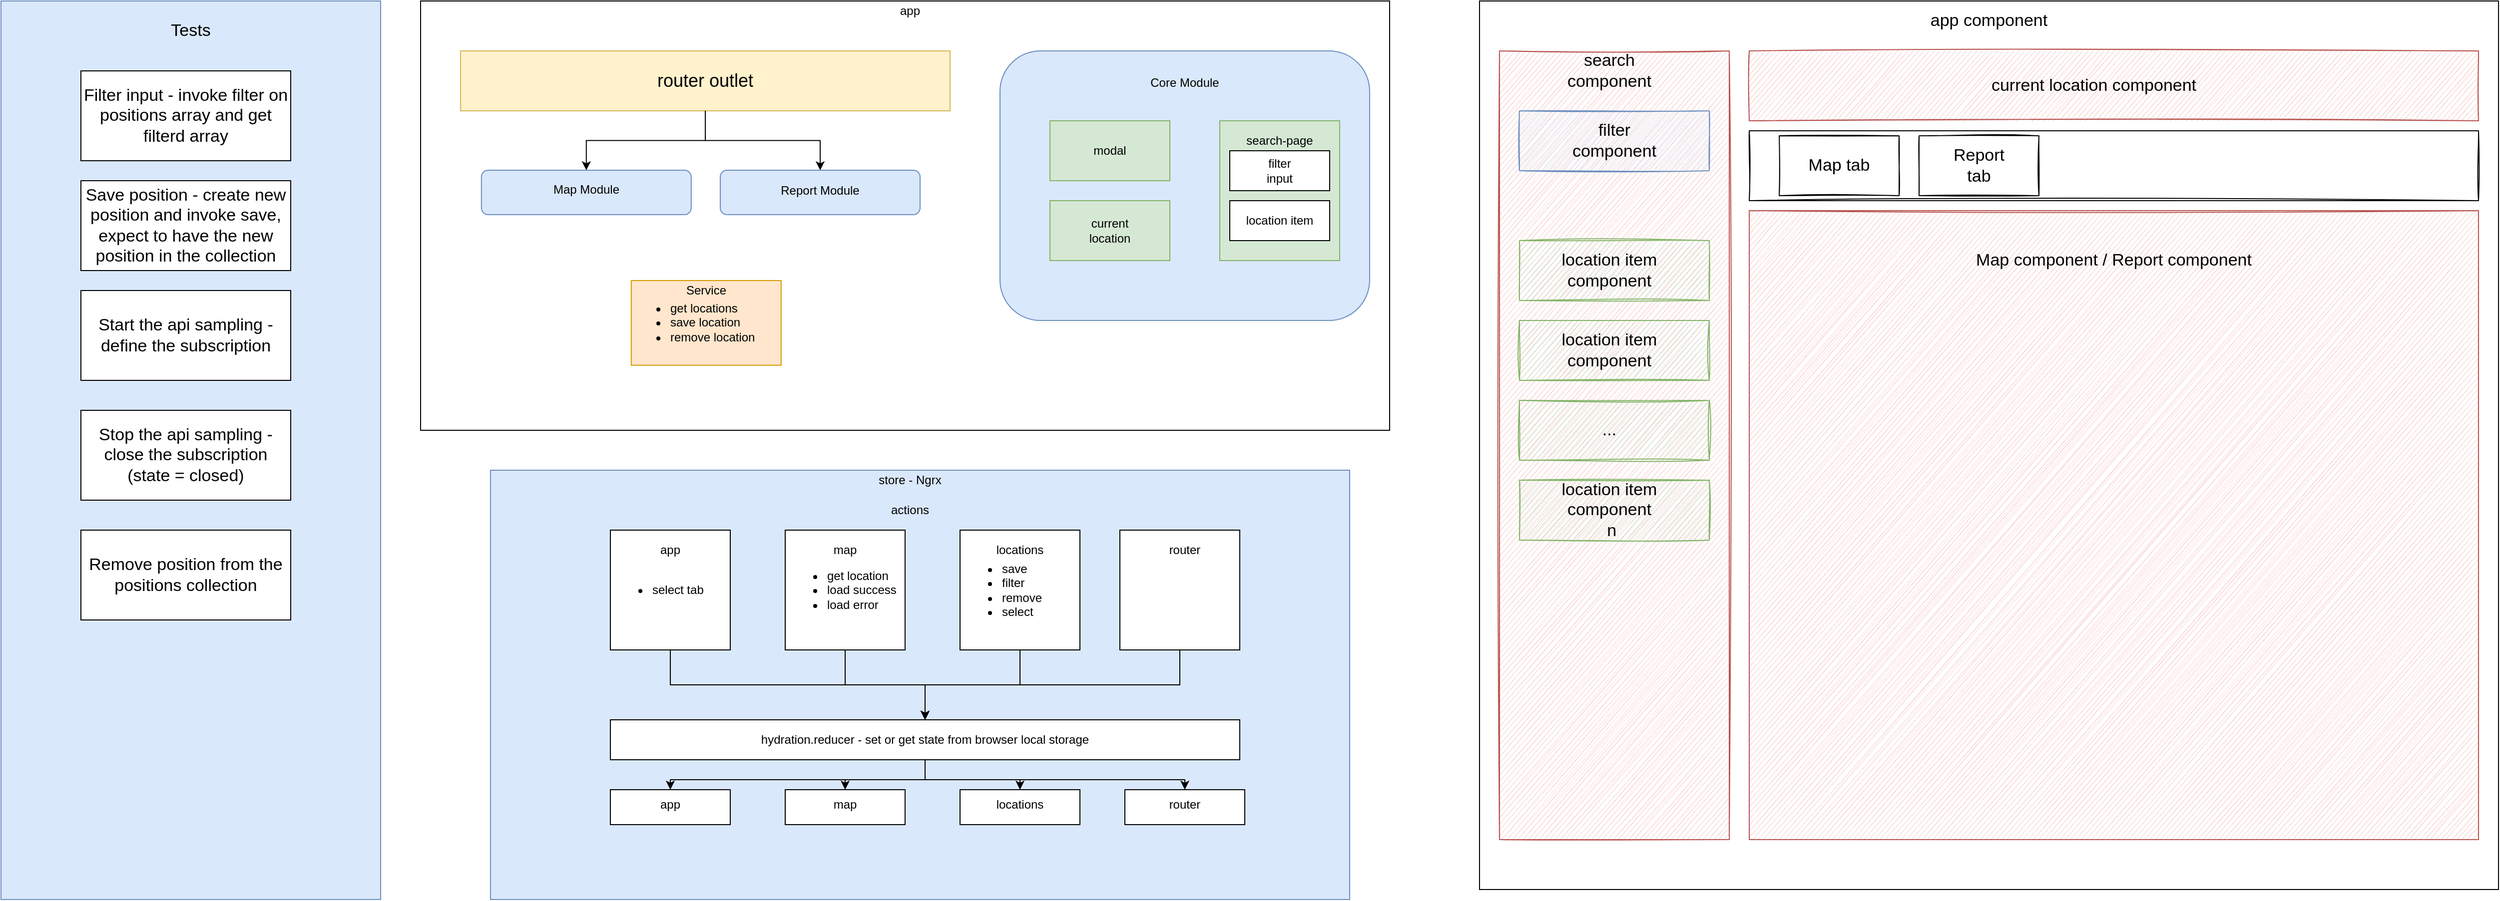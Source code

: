 <mxfile version="14.9.3" type="device"><diagram id="7IDnAE1AE5_DIvzTjNHR" name="Page-1"><mxGraphModel dx="2272" dy="762" grid="1" gridSize="10" guides="1" tooltips="1" connect="1" arrows="1" fold="1" page="1" pageScale="1" pageWidth="850" pageHeight="1100" math="0" shadow="0"><root><mxCell id="0"/><mxCell id="1" parent="0"/><mxCell id="HLIPiW0Z9GsjGsHsmknj-67" value="" style="rounded=0;whiteSpace=wrap;html=1;" parent="1" vertex="1"><mxGeometry x="-400" y="80" width="970" height="430" as="geometry"/></mxCell><mxCell id="HLIPiW0Z9GsjGsHsmknj-5" value="" style="group;" parent="1" vertex="1" connectable="0"><mxGeometry x="-349.09" y="250" width="480" height="220" as="geometry"/></mxCell><mxCell id="HLIPiW0Z9GsjGsHsmknj-15" value="" style="group" parent="HLIPiW0Z9GsjGsHsmknj-5" vertex="1" connectable="0"><mxGeometry x="-10" y="-4.882" width="490" height="224.882" as="geometry"/></mxCell><mxCell id="HLIPiW0Z9GsjGsHsmknj-6" value="" style="group;" parent="HLIPiW0Z9GsjGsHsmknj-15" vertex="1" connectable="0"><mxGeometry x="259.09" y="4.438" width="200" height="44.386" as="geometry"/></mxCell><mxCell id="HLIPiW0Z9GsjGsHsmknj-7" value="" style="rounded=1;whiteSpace=wrap;html=1;fillColor=#dae8fc;strokeColor=#6c8ebf;" parent="HLIPiW0Z9GsjGsHsmknj-6" vertex="1"><mxGeometry width="200" height="44.386" as="geometry"/></mxCell><mxCell id="HLIPiW0Z9GsjGsHsmknj-8" value="Report Module" style="text;html=1;strokeColor=none;fillColor=none;align=center;verticalAlign=middle;whiteSpace=wrap;rounded=0;" parent="HLIPiW0Z9GsjGsHsmknj-6" vertex="1"><mxGeometry x="50" y="17.533" width="100" height="5.549" as="geometry"/></mxCell><mxCell id="HLIPiW0Z9GsjGsHsmknj-14" value="" style="group" parent="HLIPiW0Z9GsjGsHsmknj-15" vertex="1" connectable="0"><mxGeometry x="20" y="4.438" width="210" height="44.386" as="geometry"/></mxCell><mxCell id="HLIPiW0Z9GsjGsHsmknj-3" value="" style="rounded=1;whiteSpace=wrap;html=1;fillColor=#dae8fc;strokeColor=#6c8ebf;" parent="HLIPiW0Z9GsjGsHsmknj-14" vertex="1"><mxGeometry y="0.0" width="210" height="44.386" as="geometry"/></mxCell><mxCell id="HLIPiW0Z9GsjGsHsmknj-4" value="Map Module" style="text;html=1;strokeColor=none;fillColor=none;align=center;verticalAlign=middle;whiteSpace=wrap;rounded=0;" parent="HLIPiW0Z9GsjGsHsmknj-14" vertex="1"><mxGeometry x="62" y="17.533" width="86" height="4.035" as="geometry"/></mxCell><mxCell id="HLIPiW0Z9GsjGsHsmknj-21" style="edgeStyle=orthogonalEdgeStyle;rounded=0;orthogonalLoop=1;jettySize=auto;html=1;exitX=0.5;exitY=1;exitDx=0;exitDy=0;" parent="HLIPiW0Z9GsjGsHsmknj-14" source="HLIPiW0Z9GsjGsHsmknj-3" target="HLIPiW0Z9GsjGsHsmknj-3" edge="1"><mxGeometry relative="1" as="geometry"/></mxCell><mxCell id="1PiOUQ-YnvjoG-aGpR5z-5" value="" style="group" vertex="1" connectable="0" parent="HLIPiW0Z9GsjGsHsmknj-15"><mxGeometry x="167.5" y="114.88" width="155.0" height="84.88" as="geometry"/></mxCell><mxCell id="1PiOUQ-YnvjoG-aGpR5z-1" value="" style="rounded=0;whiteSpace=wrap;html=1;fillColor=#ffe6cc;strokeColor=#d79b00;" vertex="1" parent="1PiOUQ-YnvjoG-aGpR5z-5"><mxGeometry x="2.5" width="150" height="84.88" as="geometry"/></mxCell><mxCell id="1PiOUQ-YnvjoG-aGpR5z-2" value="Service" style="text;html=1;strokeColor=none;fillColor=none;align=center;verticalAlign=middle;whiteSpace=wrap;rounded=0;" vertex="1" parent="1PiOUQ-YnvjoG-aGpR5z-5"><mxGeometry x="57.5" y="0.002" width="40" height="20" as="geometry"/></mxCell><mxCell id="1PiOUQ-YnvjoG-aGpR5z-4" value="&lt;ul&gt;&lt;li&gt;get locations&lt;/li&gt;&lt;li&gt;save location&lt;/li&gt;&lt;li&gt;remove location&lt;/li&gt;&lt;/ul&gt;" style="text;html=1;strokeColor=none;fillColor=none;align=left;verticalAlign=middle;whiteSpace=wrap;rounded=0;" vertex="1" parent="1PiOUQ-YnvjoG-aGpR5z-5"><mxGeometry y="32.442" width="155" height="20" as="geometry"/></mxCell><mxCell id="HLIPiW0Z9GsjGsHsmknj-2" value="app" style="text;html=1;strokeColor=none;fillColor=none;align=center;verticalAlign=middle;whiteSpace=wrap;rounded=0;" parent="1" vertex="1"><mxGeometry x="70" y="80" width="40" height="20" as="geometry"/></mxCell><mxCell id="HLIPiW0Z9GsjGsHsmknj-9" value="" style="group" parent="1" vertex="1" connectable="0"><mxGeometry x="280" y="140" width="260" height="530" as="geometry"/></mxCell><mxCell id="HLIPiW0Z9GsjGsHsmknj-10" value="" style="rounded=1;whiteSpace=wrap;html=1;fillColor=#dae8fc;strokeColor=#6c8ebf;" parent="HLIPiW0Z9GsjGsHsmknj-9" vertex="1"><mxGeometry x="-100" y="-10" width="370" height="270" as="geometry"/></mxCell><mxCell id="HLIPiW0Z9GsjGsHsmknj-11" value="Core Module" style="text;html=1;strokeColor=none;fillColor=none;align=center;verticalAlign=middle;whiteSpace=wrap;rounded=0;" parent="HLIPiW0Z9GsjGsHsmknj-9" vertex="1"><mxGeometry x="25" width="120" height="44.17" as="geometry"/></mxCell><mxCell id="HLIPiW0Z9GsjGsHsmknj-22" value="" style="rounded=0;whiteSpace=wrap;html=1;fillColor=#d5e8d4;strokeColor=#82b366;" parent="HLIPiW0Z9GsjGsHsmknj-9" vertex="1"><mxGeometry x="120" y="60" width="120" height="140" as="geometry"/></mxCell><mxCell id="HLIPiW0Z9GsjGsHsmknj-23" value="search-page" style="text;html=1;strokeColor=none;fillColor=none;align=center;verticalAlign=middle;whiteSpace=wrap;rounded=0;" parent="HLIPiW0Z9GsjGsHsmknj-9" vertex="1"><mxGeometry x="145" y="70" width="70" height="20" as="geometry"/></mxCell><mxCell id="HLIPiW0Z9GsjGsHsmknj-26" value="" style="group" parent="HLIPiW0Z9GsjGsHsmknj-9" vertex="1" connectable="0"><mxGeometry x="130" y="90" width="100" height="40" as="geometry"/></mxCell><mxCell id="HLIPiW0Z9GsjGsHsmknj-24" value="" style="rounded=0;whiteSpace=wrap;html=1;" parent="HLIPiW0Z9GsjGsHsmknj-26" vertex="1"><mxGeometry width="100" height="40" as="geometry"/></mxCell><mxCell id="HLIPiW0Z9GsjGsHsmknj-25" value="filter input" style="text;html=1;strokeColor=none;fillColor=none;align=center;verticalAlign=middle;whiteSpace=wrap;rounded=0;" parent="HLIPiW0Z9GsjGsHsmknj-26" vertex="1"><mxGeometry x="30" y="10" width="40" height="20" as="geometry"/></mxCell><mxCell id="HLIPiW0Z9GsjGsHsmknj-27" value="" style="group" parent="HLIPiW0Z9GsjGsHsmknj-9" vertex="1" connectable="0"><mxGeometry x="130" y="140" width="100" height="40" as="geometry"/></mxCell><mxCell id="HLIPiW0Z9GsjGsHsmknj-28" value="" style="rounded=0;whiteSpace=wrap;html=1;" parent="HLIPiW0Z9GsjGsHsmknj-27" vertex="1"><mxGeometry width="100" height="40" as="geometry"/></mxCell><mxCell id="HLIPiW0Z9GsjGsHsmknj-29" value="location item" style="text;html=1;strokeColor=none;fillColor=none;align=center;verticalAlign=middle;whiteSpace=wrap;rounded=0;" parent="HLIPiW0Z9GsjGsHsmknj-27" vertex="1"><mxGeometry x="10" y="10" width="80" height="20" as="geometry"/></mxCell><mxCell id="HLIPiW0Z9GsjGsHsmknj-31" value="" style="rounded=0;whiteSpace=wrap;html=1;fillColor=#d5e8d4;strokeColor=#82b366;" parent="HLIPiW0Z9GsjGsHsmknj-9" vertex="1"><mxGeometry x="-50" y="60" width="120" height="60" as="geometry"/></mxCell><mxCell id="HLIPiW0Z9GsjGsHsmknj-32" value="modal" style="text;html=1;strokeColor=none;fillColor=none;align=center;verticalAlign=middle;whiteSpace=wrap;rounded=0;" parent="HLIPiW0Z9GsjGsHsmknj-9" vertex="1"><mxGeometry x="-10" y="80" width="40" height="20" as="geometry"/></mxCell><mxCell id="HLIPiW0Z9GsjGsHsmknj-33" value="" style="rounded=0;whiteSpace=wrap;html=1;fillColor=#d5e8d4;strokeColor=#82b366;" parent="HLIPiW0Z9GsjGsHsmknj-9" vertex="1"><mxGeometry x="-50" y="140" width="120" height="60" as="geometry"/></mxCell><mxCell id="HLIPiW0Z9GsjGsHsmknj-34" value="current location" style="text;html=1;strokeColor=none;fillColor=none;align=center;verticalAlign=middle;whiteSpace=wrap;rounded=0;" parent="HLIPiW0Z9GsjGsHsmknj-9" vertex="1"><mxGeometry x="-10" y="160" width="40" height="20" as="geometry"/></mxCell><mxCell id="HLIPiW0Z9GsjGsHsmknj-18" value="" style="group" parent="1" vertex="1" connectable="0"><mxGeometry x="-360" y="130" width="490" height="60" as="geometry"/></mxCell><mxCell id="HLIPiW0Z9GsjGsHsmknj-16" value="" style="rounded=0;whiteSpace=wrap;html=1;fillColor=#fff2cc;strokeColor=#d6b656;" parent="HLIPiW0Z9GsjGsHsmknj-18" vertex="1"><mxGeometry width="490" height="60" as="geometry"/></mxCell><mxCell id="HLIPiW0Z9GsjGsHsmknj-17" value="&lt;font style=&quot;font-size: 18px&quot;&gt;router outlet&lt;/font&gt;" style="text;html=1;strokeColor=none;fillColor=none;align=center;verticalAlign=middle;whiteSpace=wrap;rounded=0;" parent="HLIPiW0Z9GsjGsHsmknj-18" vertex="1"><mxGeometry x="192.05" y="20" width="105.91" height="20" as="geometry"/></mxCell><mxCell id="HLIPiW0Z9GsjGsHsmknj-20" style="edgeStyle=orthogonalEdgeStyle;rounded=0;orthogonalLoop=1;jettySize=auto;html=1;exitX=0.5;exitY=1;exitDx=0;exitDy=0;entryX=0.5;entryY=0;entryDx=0;entryDy=0;" parent="1" source="HLIPiW0Z9GsjGsHsmknj-16" target="HLIPiW0Z9GsjGsHsmknj-3" edge="1"><mxGeometry relative="1" as="geometry"><mxPoint x="-267.5" y="215.118" as="targetPoint"/></mxGeometry></mxCell><mxCell id="HLIPiW0Z9GsjGsHsmknj-37" style="edgeStyle=orthogonalEdgeStyle;rounded=0;orthogonalLoop=1;jettySize=auto;html=1;" parent="1" source="HLIPiW0Z9GsjGsHsmknj-16" target="HLIPiW0Z9GsjGsHsmknj-7" edge="1"><mxGeometry relative="1" as="geometry"/></mxCell><mxCell id="HLIPiW0Z9GsjGsHsmknj-38" value="" style="rounded=0;whiteSpace=wrap;html=1;fillColor=#dae8fc;strokeColor=#6c8ebf;" parent="1" vertex="1"><mxGeometry x="-330" y="550" width="860" height="430" as="geometry"/></mxCell><mxCell id="HLIPiW0Z9GsjGsHsmknj-39" value="store - Ngrx" style="text;html=1;strokeColor=none;fillColor=none;align=center;verticalAlign=middle;whiteSpace=wrap;rounded=0;" parent="1" vertex="1"><mxGeometry x="20" y="550" width="140" height="20" as="geometry"/></mxCell><mxCell id="HLIPiW0Z9GsjGsHsmknj-40" value="" style="rounded=0;whiteSpace=wrap;html=1;" parent="1" vertex="1"><mxGeometry x="-210" y="870" width="120" height="35" as="geometry"/></mxCell><mxCell id="HLIPiW0Z9GsjGsHsmknj-41" value="" style="rounded=0;whiteSpace=wrap;html=1;" parent="1" vertex="1"><mxGeometry x="-35" y="870" width="120" height="35" as="geometry"/></mxCell><mxCell id="HLIPiW0Z9GsjGsHsmknj-42" value="" style="rounded=0;whiteSpace=wrap;html=1;" parent="1" vertex="1"><mxGeometry x="140" y="870" width="120" height="35" as="geometry"/></mxCell><mxCell id="HLIPiW0Z9GsjGsHsmknj-43" value="" style="rounded=0;whiteSpace=wrap;html=1;" parent="1" vertex="1"><mxGeometry x="305" y="870" width="120" height="35" as="geometry"/></mxCell><mxCell id="HLIPiW0Z9GsjGsHsmknj-45" style="edgeStyle=orthogonalEdgeStyle;rounded=0;orthogonalLoop=1;jettySize=auto;html=1;" parent="1" source="HLIPiW0Z9GsjGsHsmknj-44" target="HLIPiW0Z9GsjGsHsmknj-40" edge="1"><mxGeometry relative="1" as="geometry"/></mxCell><mxCell id="HLIPiW0Z9GsjGsHsmknj-46" style="edgeStyle=orthogonalEdgeStyle;rounded=0;orthogonalLoop=1;jettySize=auto;html=1;exitX=0.5;exitY=1;exitDx=0;exitDy=0;entryX=0.5;entryY=0;entryDx=0;entryDy=0;" parent="1" source="HLIPiW0Z9GsjGsHsmknj-44" target="HLIPiW0Z9GsjGsHsmknj-41" edge="1"><mxGeometry relative="1" as="geometry"/></mxCell><mxCell id="HLIPiW0Z9GsjGsHsmknj-47" style="edgeStyle=orthogonalEdgeStyle;rounded=0;orthogonalLoop=1;jettySize=auto;html=1;exitX=0.5;exitY=1;exitDx=0;exitDy=0;entryX=0.5;entryY=0;entryDx=0;entryDy=0;" parent="1" source="HLIPiW0Z9GsjGsHsmknj-44" target="HLIPiW0Z9GsjGsHsmknj-42" edge="1"><mxGeometry relative="1" as="geometry"/></mxCell><mxCell id="HLIPiW0Z9GsjGsHsmknj-48" style="edgeStyle=orthogonalEdgeStyle;rounded=0;orthogonalLoop=1;jettySize=auto;html=1;exitX=0.5;exitY=1;exitDx=0;exitDy=0;entryX=0.5;entryY=0;entryDx=0;entryDy=0;" parent="1" source="HLIPiW0Z9GsjGsHsmknj-44" target="HLIPiW0Z9GsjGsHsmknj-43" edge="1"><mxGeometry relative="1" as="geometry"/></mxCell><mxCell id="HLIPiW0Z9GsjGsHsmknj-44" value="hydration.reducer - set or get state from browser local storage" style="rounded=0;whiteSpace=wrap;html=1;" parent="1" vertex="1"><mxGeometry x="-210" y="800" width="630" height="40" as="geometry"/></mxCell><mxCell id="HLIPiW0Z9GsjGsHsmknj-49" value="app" style="text;html=1;strokeColor=none;fillColor=none;align=center;verticalAlign=middle;whiteSpace=wrap;rounded=0;" parent="1" vertex="1"><mxGeometry x="-170" y="875" width="40" height="20" as="geometry"/></mxCell><mxCell id="HLIPiW0Z9GsjGsHsmknj-60" value="router" style="text;html=1;strokeColor=none;fillColor=none;align=center;verticalAlign=middle;whiteSpace=wrap;rounded=0;" parent="1" vertex="1"><mxGeometry x="345" y="875" width="40" height="20" as="geometry"/></mxCell><mxCell id="HLIPiW0Z9GsjGsHsmknj-61" value="locations" style="text;html=1;strokeColor=none;fillColor=none;align=center;verticalAlign=middle;whiteSpace=wrap;rounded=0;" parent="1" vertex="1"><mxGeometry x="180" y="875" width="40" height="20" as="geometry"/></mxCell><mxCell id="HLIPiW0Z9GsjGsHsmknj-62" value="map" style="text;html=1;strokeColor=none;fillColor=none;align=center;verticalAlign=middle;whiteSpace=wrap;rounded=0;" parent="1" vertex="1"><mxGeometry x="5" y="875" width="40" height="20" as="geometry"/></mxCell><mxCell id="HLIPiW0Z9GsjGsHsmknj-72" value="" style="group" parent="1" vertex="1" connectable="0"><mxGeometry x="-210" y="580" width="630" height="150" as="geometry"/></mxCell><mxCell id="HLIPiW0Z9GsjGsHsmknj-54" value="actions" style="text;html=1;strokeColor=none;fillColor=none;align=center;verticalAlign=middle;whiteSpace=wrap;rounded=0;" parent="HLIPiW0Z9GsjGsHsmknj-72" vertex="1"><mxGeometry x="280" width="40" height="20" as="geometry"/></mxCell><mxCell id="HLIPiW0Z9GsjGsHsmknj-68" value="" style="group" parent="HLIPiW0Z9GsjGsHsmknj-72" vertex="1" connectable="0"><mxGeometry y="30" width="120" height="120" as="geometry"/></mxCell><mxCell id="HLIPiW0Z9GsjGsHsmknj-50" value="&lt;ul&gt;&lt;li&gt;select tab&lt;/li&gt;&lt;/ul&gt;" style="whiteSpace=wrap;html=1;aspect=fixed;align=left;" parent="HLIPiW0Z9GsjGsHsmknj-68" vertex="1"><mxGeometry width="120" height="120" as="geometry"/></mxCell><mxCell id="HLIPiW0Z9GsjGsHsmknj-56" value="app" style="text;html=1;strokeColor=none;fillColor=none;align=center;verticalAlign=middle;whiteSpace=wrap;rounded=0;" parent="HLIPiW0Z9GsjGsHsmknj-68" vertex="1"><mxGeometry x="40" y="10" width="40" height="20" as="geometry"/></mxCell><mxCell id="HLIPiW0Z9GsjGsHsmknj-69" value="" style="group" parent="HLIPiW0Z9GsjGsHsmknj-72" vertex="1" connectable="0"><mxGeometry x="175" y="30" width="120" height="120" as="geometry"/></mxCell><mxCell id="HLIPiW0Z9GsjGsHsmknj-51" value="&lt;ul&gt;&lt;li&gt;get location&lt;/li&gt;&lt;li&gt;load success&lt;/li&gt;&lt;li&gt;load error&lt;/li&gt;&lt;/ul&gt;" style="whiteSpace=wrap;html=1;aspect=fixed;align=left;" parent="HLIPiW0Z9GsjGsHsmknj-69" vertex="1"><mxGeometry width="120" height="120" as="geometry"/></mxCell><mxCell id="HLIPiW0Z9GsjGsHsmknj-57" value="map" style="text;html=1;strokeColor=none;fillColor=none;align=center;verticalAlign=middle;whiteSpace=wrap;rounded=0;" parent="HLIPiW0Z9GsjGsHsmknj-69" vertex="1"><mxGeometry x="40" y="10" width="40" height="20" as="geometry"/></mxCell><mxCell id="HLIPiW0Z9GsjGsHsmknj-70" value="" style="group" parent="HLIPiW0Z9GsjGsHsmknj-72" vertex="1" connectable="0"><mxGeometry x="350" y="30" width="120" height="120" as="geometry"/></mxCell><mxCell id="HLIPiW0Z9GsjGsHsmknj-52" value="&lt;ul&gt;&lt;li&gt;save&lt;/li&gt;&lt;li&gt;filter&lt;/li&gt;&lt;li&gt;remove&lt;/li&gt;&lt;li&gt;select&lt;/li&gt;&lt;/ul&gt;" style="whiteSpace=wrap;html=1;aspect=fixed;align=left;" parent="HLIPiW0Z9GsjGsHsmknj-70" vertex="1"><mxGeometry width="120" height="120" as="geometry"/></mxCell><mxCell id="HLIPiW0Z9GsjGsHsmknj-58" value="locations" style="text;html=1;strokeColor=none;fillColor=none;align=center;verticalAlign=middle;whiteSpace=wrap;rounded=0;" parent="HLIPiW0Z9GsjGsHsmknj-70" vertex="1"><mxGeometry x="40" y="10" width="40" height="20" as="geometry"/></mxCell><mxCell id="HLIPiW0Z9GsjGsHsmknj-71" value="" style="group" parent="HLIPiW0Z9GsjGsHsmknj-72" vertex="1" connectable="0"><mxGeometry x="510" y="30" width="120" height="120" as="geometry"/></mxCell><mxCell id="HLIPiW0Z9GsjGsHsmknj-53" value="" style="whiteSpace=wrap;html=1;aspect=fixed;" parent="HLIPiW0Z9GsjGsHsmknj-71" vertex="1"><mxGeometry width="120" height="120" as="geometry"/></mxCell><mxCell id="HLIPiW0Z9GsjGsHsmknj-59" value="router" style="text;html=1;strokeColor=none;fillColor=none;align=center;verticalAlign=middle;whiteSpace=wrap;rounded=0;" parent="HLIPiW0Z9GsjGsHsmknj-71" vertex="1"><mxGeometry x="45" y="10" width="40" height="20" as="geometry"/></mxCell><mxCell id="HLIPiW0Z9GsjGsHsmknj-75" style="edgeStyle=orthogonalEdgeStyle;rounded=0;orthogonalLoop=1;jettySize=auto;html=1;" parent="1" source="HLIPiW0Z9GsjGsHsmknj-50" target="HLIPiW0Z9GsjGsHsmknj-44" edge="1"><mxGeometry relative="1" as="geometry"/></mxCell><mxCell id="HLIPiW0Z9GsjGsHsmknj-76" style="edgeStyle=orthogonalEdgeStyle;rounded=0;orthogonalLoop=1;jettySize=auto;html=1;" parent="1" source="HLIPiW0Z9GsjGsHsmknj-52" target="HLIPiW0Z9GsjGsHsmknj-44" edge="1"><mxGeometry relative="1" as="geometry"/></mxCell><mxCell id="HLIPiW0Z9GsjGsHsmknj-77" style="edgeStyle=orthogonalEdgeStyle;rounded=0;orthogonalLoop=1;jettySize=auto;html=1;" parent="1" source="HLIPiW0Z9GsjGsHsmknj-53" target="HLIPiW0Z9GsjGsHsmknj-44" edge="1"><mxGeometry relative="1" as="geometry"/></mxCell><mxCell id="HLIPiW0Z9GsjGsHsmknj-78" style="edgeStyle=orthogonalEdgeStyle;rounded=0;orthogonalLoop=1;jettySize=auto;html=1;" parent="1" source="HLIPiW0Z9GsjGsHsmknj-51" target="HLIPiW0Z9GsjGsHsmknj-44" edge="1"><mxGeometry relative="1" as="geometry"/></mxCell><mxCell id="HLIPiW0Z9GsjGsHsmknj-79" value="" style="rounded=0;whiteSpace=wrap;html=1;fillColor=#dae8fc;strokeColor=#6c8ebf;" parent="1" vertex="1"><mxGeometry x="-820" y="80" width="380" height="900" as="geometry"/></mxCell><mxCell id="HLIPiW0Z9GsjGsHsmknj-80" value="Tests" style="text;html=1;strokeColor=none;fillColor=none;align=center;verticalAlign=middle;whiteSpace=wrap;rounded=0;fontSize=17;" parent="1" vertex="1"><mxGeometry x="-680" y="90" width="100" height="40" as="geometry"/></mxCell><mxCell id="HLIPiW0Z9GsjGsHsmknj-81" value="" style="rounded=0;whiteSpace=wrap;html=1;fontSize=17;" parent="1" vertex="1"><mxGeometry x="660" y="80" width="1020" height="890" as="geometry"/></mxCell><mxCell id="HLIPiW0Z9GsjGsHsmknj-82" value="" style="rounded=0;whiteSpace=wrap;html=1;fontSize=17;fillColor=#f8cecc;strokeColor=#b85450;sketch=1;" parent="1" vertex="1"><mxGeometry x="680" y="130" width="230" height="790" as="geometry"/></mxCell><mxCell id="HLIPiW0Z9GsjGsHsmknj-83" value="search component" style="text;html=1;strokeColor=none;fillColor=none;align=center;verticalAlign=middle;whiteSpace=wrap;rounded=0;sketch=1;fontSize=17;" parent="1" vertex="1"><mxGeometry x="770" y="140" width="40" height="20" as="geometry"/></mxCell><mxCell id="HLIPiW0Z9GsjGsHsmknj-84" value="app component" style="text;html=1;strokeColor=none;fillColor=none;align=center;verticalAlign=middle;whiteSpace=wrap;rounded=0;sketch=1;fontSize=17;" parent="1" vertex="1"><mxGeometry x="1075" y="90" width="190" height="20" as="geometry"/></mxCell><mxCell id="HLIPiW0Z9GsjGsHsmknj-86" value="" style="rounded=0;whiteSpace=wrap;html=1;sketch=1;fontSize=17;fillColor=#dae8fc;strokeColor=#6c8ebf;" parent="1" vertex="1"><mxGeometry x="700" y="190" width="190" height="60" as="geometry"/></mxCell><mxCell id="HLIPiW0Z9GsjGsHsmknj-87" value="filter component" style="text;html=1;strokeColor=none;fillColor=none;align=center;verticalAlign=middle;whiteSpace=wrap;rounded=0;sketch=1;fontSize=17;" parent="1" vertex="1"><mxGeometry x="735" y="210" width="120" height="20" as="geometry"/></mxCell><mxCell id="HLIPiW0Z9GsjGsHsmknj-90" value="" style="group" parent="1" vertex="1" connectable="0"><mxGeometry x="700" y="320" width="190" height="60" as="geometry"/></mxCell><mxCell id="HLIPiW0Z9GsjGsHsmknj-88" value="" style="rounded=0;whiteSpace=wrap;html=1;sketch=1;fontSize=17;fillColor=#d5e8d4;strokeColor=#82b366;" parent="HLIPiW0Z9GsjGsHsmknj-90" vertex="1"><mxGeometry width="190" height="60" as="geometry"/></mxCell><mxCell id="HLIPiW0Z9GsjGsHsmknj-89" value="location item component" style="text;html=1;strokeColor=none;fillColor=none;align=center;verticalAlign=middle;whiteSpace=wrap;rounded=0;sketch=1;fontSize=17;" parent="HLIPiW0Z9GsjGsHsmknj-90" vertex="1"><mxGeometry x="30" y="20" width="120" height="20" as="geometry"/></mxCell><mxCell id="HLIPiW0Z9GsjGsHsmknj-94" value="" style="group" parent="1" vertex="1" connectable="0"><mxGeometry x="700" y="400" width="190" height="60" as="geometry"/></mxCell><mxCell id="HLIPiW0Z9GsjGsHsmknj-95" value="" style="rounded=0;whiteSpace=wrap;html=1;sketch=1;fontSize=17;fillColor=#d5e8d4;strokeColor=#82b366;" parent="HLIPiW0Z9GsjGsHsmknj-94" vertex="1"><mxGeometry width="190" height="60" as="geometry"/></mxCell><mxCell id="HLIPiW0Z9GsjGsHsmknj-96" value="location item component" style="text;html=1;strokeColor=none;fillColor=none;align=center;verticalAlign=middle;whiteSpace=wrap;rounded=0;sketch=1;fontSize=17;" parent="HLIPiW0Z9GsjGsHsmknj-94" vertex="1"><mxGeometry x="30" y="20" width="120" height="20" as="geometry"/></mxCell><mxCell id="HLIPiW0Z9GsjGsHsmknj-97" value="" style="group" parent="1" vertex="1" connectable="0"><mxGeometry x="700" y="480" width="190" height="60" as="geometry"/></mxCell><mxCell id="HLIPiW0Z9GsjGsHsmknj-98" value="" style="rounded=0;whiteSpace=wrap;html=1;sketch=1;fontSize=17;fillColor=#d5e8d4;strokeColor=#82b366;" parent="HLIPiW0Z9GsjGsHsmknj-97" vertex="1"><mxGeometry width="190" height="60" as="geometry"/></mxCell><mxCell id="HLIPiW0Z9GsjGsHsmknj-99" value="..." style="text;html=1;strokeColor=none;fillColor=none;align=center;verticalAlign=middle;whiteSpace=wrap;rounded=0;sketch=1;fontSize=17;" parent="HLIPiW0Z9GsjGsHsmknj-97" vertex="1"><mxGeometry x="30" y="20" width="120" height="20" as="geometry"/></mxCell><mxCell id="HLIPiW0Z9GsjGsHsmknj-100" value="" style="group" parent="1" vertex="1" connectable="0"><mxGeometry x="700" y="560" width="190" height="60" as="geometry"/></mxCell><mxCell id="HLIPiW0Z9GsjGsHsmknj-101" value="" style="rounded=0;whiteSpace=wrap;html=1;sketch=1;fontSize=17;fillColor=#d5e8d4;strokeColor=#82b366;" parent="HLIPiW0Z9GsjGsHsmknj-100" vertex="1"><mxGeometry width="190" height="60" as="geometry"/></mxCell><mxCell id="HLIPiW0Z9GsjGsHsmknj-102" value="location item component&lt;br&gt;&amp;nbsp;n" style="text;html=1;strokeColor=none;fillColor=none;align=center;verticalAlign=middle;whiteSpace=wrap;rounded=0;sketch=1;fontSize=17;" parent="HLIPiW0Z9GsjGsHsmknj-100" vertex="1"><mxGeometry x="30" y="20" width="120" height="20" as="geometry"/></mxCell><mxCell id="HLIPiW0Z9GsjGsHsmknj-104" value="" style="rounded=0;whiteSpace=wrap;html=1;sketch=1;fontSize=17;fillColor=#f8cecc;strokeColor=#b85450;" parent="1" vertex="1"><mxGeometry x="930" y="130" width="730" height="70" as="geometry"/></mxCell><mxCell id="HLIPiW0Z9GsjGsHsmknj-105" value="current location component" style="text;html=1;strokeColor=none;fillColor=none;align=center;verticalAlign=middle;whiteSpace=wrap;rounded=0;sketch=1;fontSize=17;" parent="1" vertex="1"><mxGeometry x="1170" y="155" width="210" height="20" as="geometry"/></mxCell><mxCell id="HLIPiW0Z9GsjGsHsmknj-108" value="" style="rounded=0;whiteSpace=wrap;html=1;sketch=1;fontSize=17;fillColor=#f8cecc;strokeColor=#b85450;" parent="1" vertex="1"><mxGeometry x="930" y="290" width="730" height="630" as="geometry"/></mxCell><mxCell id="HLIPiW0Z9GsjGsHsmknj-111" value="Map component / Report component" style="text;html=1;strokeColor=none;fillColor=none;align=center;verticalAlign=middle;whiteSpace=wrap;rounded=0;sketch=1;fontSize=17;" parent="1" vertex="1"><mxGeometry x="1135" y="330" width="320" height="20" as="geometry"/></mxCell><mxCell id="HLIPiW0Z9GsjGsHsmknj-112" value="" style="rounded=0;whiteSpace=wrap;html=1;sketch=1;fontSize=17;" parent="1" vertex="1"><mxGeometry x="930" y="210" width="730" height="70" as="geometry"/></mxCell><mxCell id="HLIPiW0Z9GsjGsHsmknj-115" value="" style="rounded=0;whiteSpace=wrap;html=1;sketch=1;fontSize=17;" parent="1" vertex="1"><mxGeometry x="960" y="215" width="120" height="60" as="geometry"/></mxCell><mxCell id="HLIPiW0Z9GsjGsHsmknj-114" value="Map tab" style="text;html=1;strokeColor=none;fillColor=none;align=center;verticalAlign=middle;whiteSpace=wrap;rounded=0;sketch=1;fontSize=17;" parent="1" vertex="1"><mxGeometry x="970" y="235" width="100" height="20" as="geometry"/></mxCell><mxCell id="HLIPiW0Z9GsjGsHsmknj-116" value="" style="rounded=0;whiteSpace=wrap;html=1;sketch=1;fontSize=17;" parent="1" vertex="1"><mxGeometry x="1100" y="215" width="120" height="60" as="geometry"/></mxCell><mxCell id="HLIPiW0Z9GsjGsHsmknj-118" value="Report tab" style="text;html=1;strokeColor=none;fillColor=none;align=center;verticalAlign=middle;whiteSpace=wrap;rounded=0;sketch=1;fontSize=17;" parent="1" vertex="1"><mxGeometry x="1140" y="235" width="40" height="20" as="geometry"/></mxCell><mxCell id="HLIPiW0Z9GsjGsHsmknj-119" value="Filter input - invoke filter on positions array and get filterd array" style="rounded=0;whiteSpace=wrap;html=1;sketch=0;fontSize=17;" parent="1" vertex="1"><mxGeometry x="-740" y="150" width="210" height="90" as="geometry"/></mxCell><mxCell id="HLIPiW0Z9GsjGsHsmknj-121" value="Save position - create new position and invoke save, expect to have the new position in the collection" style="rounded=0;whiteSpace=wrap;html=1;sketch=0;fontSize=17;" parent="1" vertex="1"><mxGeometry x="-740" y="260" width="210" height="90" as="geometry"/></mxCell><mxCell id="HLIPiW0Z9GsjGsHsmknj-123" value="Start the api sampling - define the subscription" style="rounded=0;whiteSpace=wrap;html=1;sketch=0;fontSize=17;" parent="1" vertex="1"><mxGeometry x="-740" y="370" width="210" height="90" as="geometry"/></mxCell><mxCell id="HLIPiW0Z9GsjGsHsmknj-124" value="Stop the api sampling - close the subscription (state = closed)" style="rounded=0;whiteSpace=wrap;html=1;sketch=0;fontSize=17;" parent="1" vertex="1"><mxGeometry x="-740" y="490" width="210" height="90" as="geometry"/></mxCell><mxCell id="HLIPiW0Z9GsjGsHsmknj-125" value="Remove position from the positions collection" style="rounded=0;whiteSpace=wrap;html=1;sketch=0;fontSize=17;" parent="1" vertex="1"><mxGeometry x="-740" y="610" width="210" height="90" as="geometry"/></mxCell></root></mxGraphModel></diagram></mxfile>